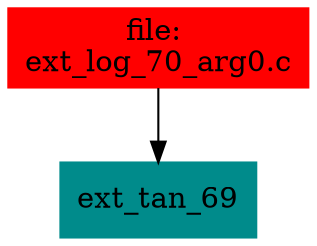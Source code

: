 digraph G {
node [shape=box]

0 [label="file: 
ext_log_70_arg0.c",color=red, style=filled]
1 [label="ext_tan_69",color=cyan4, style=filled]
0 -> 1


}

